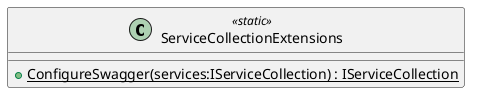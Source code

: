 @startuml
class ServiceCollectionExtensions <<static>> {
    + {static} ConfigureSwagger(services:IServiceCollection) : IServiceCollection
}
@enduml
